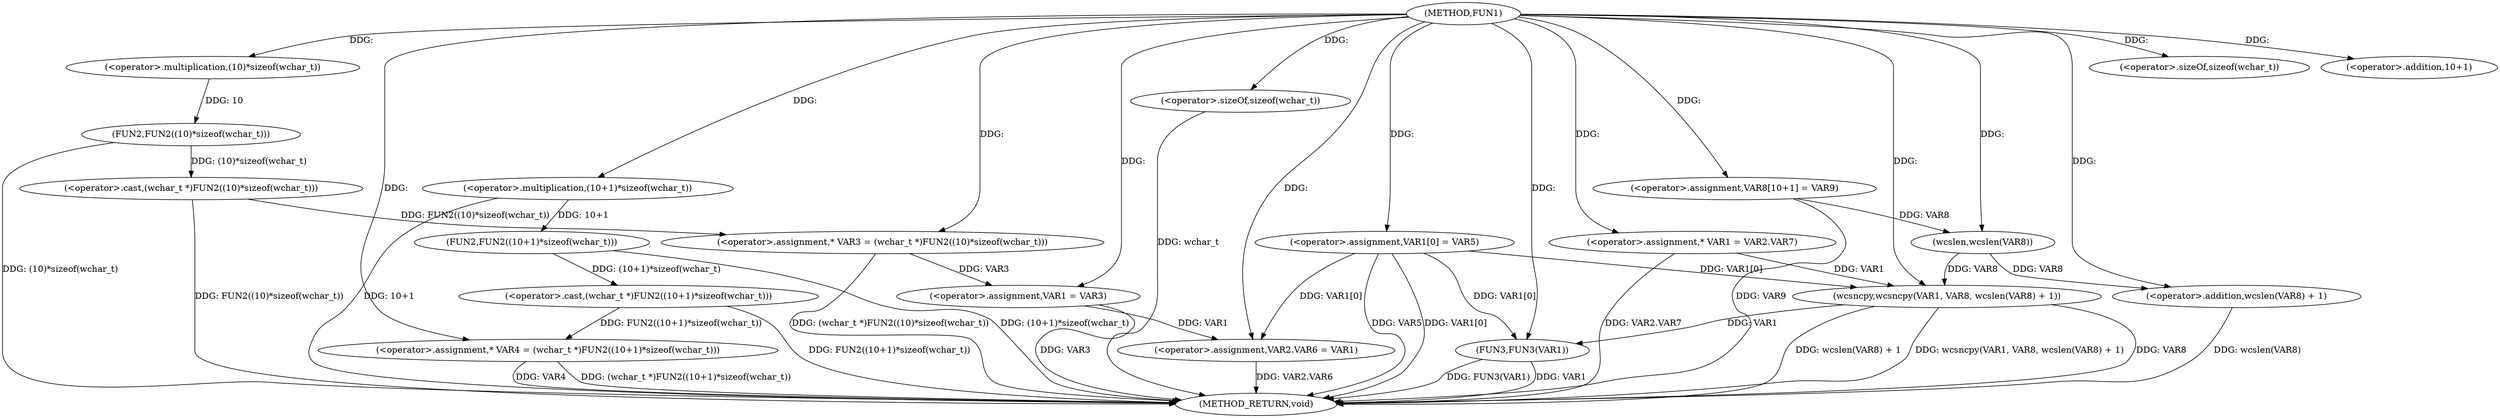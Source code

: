 digraph FUN1 {  
"1000100" [label = "(METHOD,FUN1)" ]
"1000160" [label = "(METHOD_RETURN,void)" ]
"1000105" [label = "(<operator>.assignment,* VAR3 = (wchar_t *)FUN2((10)*sizeof(wchar_t)))" ]
"1000107" [label = "(<operator>.cast,(wchar_t *)FUN2((10)*sizeof(wchar_t)))" ]
"1000109" [label = "(FUN2,FUN2((10)*sizeof(wchar_t)))" ]
"1000110" [label = "(<operator>.multiplication,(10)*sizeof(wchar_t))" ]
"1000112" [label = "(<operator>.sizeOf,sizeof(wchar_t))" ]
"1000115" [label = "(<operator>.assignment,* VAR4 = (wchar_t *)FUN2((10+1)*sizeof(wchar_t)))" ]
"1000117" [label = "(<operator>.cast,(wchar_t *)FUN2((10+1)*sizeof(wchar_t)))" ]
"1000119" [label = "(FUN2,FUN2((10+1)*sizeof(wchar_t)))" ]
"1000120" [label = "(<operator>.multiplication,(10+1)*sizeof(wchar_t))" ]
"1000121" [label = "(<operator>.addition,10+1)" ]
"1000124" [label = "(<operator>.sizeOf,sizeof(wchar_t))" ]
"1000126" [label = "(<operator>.assignment,VAR1 = VAR3)" ]
"1000129" [label = "(<operator>.assignment,VAR1[0] = VAR5)" ]
"1000134" [label = "(<operator>.assignment,VAR2.VAR6 = VAR1)" ]
"1000141" [label = "(<operator>.assignment,* VAR1 = VAR2.VAR7)" ]
"1000148" [label = "(<operator>.assignment,VAR8[10+1] = VAR9)" ]
"1000151" [label = "(wcsncpy,wcsncpy(VAR1, VAR8, wcslen(VAR8) + 1))" ]
"1000154" [label = "(<operator>.addition,wcslen(VAR8) + 1)" ]
"1000155" [label = "(wcslen,wcslen(VAR8))" ]
"1000158" [label = "(FUN3,FUN3(VAR1))" ]
  "1000124" -> "1000160"  [ label = "DDG: wchar_t"] 
  "1000151" -> "1000160"  [ label = "DDG: VAR8"] 
  "1000129" -> "1000160"  [ label = "DDG: VAR5"] 
  "1000151" -> "1000160"  [ label = "DDG: wcslen(VAR8) + 1"] 
  "1000141" -> "1000160"  [ label = "DDG: VAR2.VAR7"] 
  "1000148" -> "1000160"  [ label = "DDG: VAR9"] 
  "1000126" -> "1000160"  [ label = "DDG: VAR3"] 
  "1000117" -> "1000160"  [ label = "DDG: FUN2((10+1)*sizeof(wchar_t))"] 
  "1000115" -> "1000160"  [ label = "DDG: VAR4"] 
  "1000107" -> "1000160"  [ label = "DDG: FUN2((10)*sizeof(wchar_t))"] 
  "1000158" -> "1000160"  [ label = "DDG: VAR1"] 
  "1000115" -> "1000160"  [ label = "DDG: (wchar_t *)FUN2((10+1)*sizeof(wchar_t))"] 
  "1000129" -> "1000160"  [ label = "DDG: VAR1[0]"] 
  "1000105" -> "1000160"  [ label = "DDG: (wchar_t *)FUN2((10)*sizeof(wchar_t))"] 
  "1000151" -> "1000160"  [ label = "DDG: wcsncpy(VAR1, VAR8, wcslen(VAR8) + 1)"] 
  "1000154" -> "1000160"  [ label = "DDG: wcslen(VAR8)"] 
  "1000158" -> "1000160"  [ label = "DDG: FUN3(VAR1)"] 
  "1000120" -> "1000160"  [ label = "DDG: 10+1"] 
  "1000134" -> "1000160"  [ label = "DDG: VAR2.VAR6"] 
  "1000109" -> "1000160"  [ label = "DDG: (10)*sizeof(wchar_t)"] 
  "1000119" -> "1000160"  [ label = "DDG: (10+1)*sizeof(wchar_t)"] 
  "1000107" -> "1000105"  [ label = "DDG: FUN2((10)*sizeof(wchar_t))"] 
  "1000100" -> "1000105"  [ label = "DDG: "] 
  "1000109" -> "1000107"  [ label = "DDG: (10)*sizeof(wchar_t)"] 
  "1000110" -> "1000109"  [ label = "DDG: 10"] 
  "1000100" -> "1000110"  [ label = "DDG: "] 
  "1000100" -> "1000112"  [ label = "DDG: "] 
  "1000117" -> "1000115"  [ label = "DDG: FUN2((10+1)*sizeof(wchar_t))"] 
  "1000100" -> "1000115"  [ label = "DDG: "] 
  "1000119" -> "1000117"  [ label = "DDG: (10+1)*sizeof(wchar_t)"] 
  "1000120" -> "1000119"  [ label = "DDG: 10+1"] 
  "1000100" -> "1000120"  [ label = "DDG: "] 
  "1000100" -> "1000121"  [ label = "DDG: "] 
  "1000100" -> "1000124"  [ label = "DDG: "] 
  "1000105" -> "1000126"  [ label = "DDG: VAR3"] 
  "1000100" -> "1000126"  [ label = "DDG: "] 
  "1000100" -> "1000129"  [ label = "DDG: "] 
  "1000129" -> "1000134"  [ label = "DDG: VAR1[0]"] 
  "1000126" -> "1000134"  [ label = "DDG: VAR1"] 
  "1000100" -> "1000134"  [ label = "DDG: "] 
  "1000100" -> "1000141"  [ label = "DDG: "] 
  "1000100" -> "1000148"  [ label = "DDG: "] 
  "1000129" -> "1000151"  [ label = "DDG: VAR1[0]"] 
  "1000141" -> "1000151"  [ label = "DDG: VAR1"] 
  "1000100" -> "1000151"  [ label = "DDG: "] 
  "1000155" -> "1000151"  [ label = "DDG: VAR8"] 
  "1000155" -> "1000154"  [ label = "DDG: VAR8"] 
  "1000148" -> "1000155"  [ label = "DDG: VAR8"] 
  "1000100" -> "1000155"  [ label = "DDG: "] 
  "1000100" -> "1000154"  [ label = "DDG: "] 
  "1000129" -> "1000158"  [ label = "DDG: VAR1[0]"] 
  "1000151" -> "1000158"  [ label = "DDG: VAR1"] 
  "1000100" -> "1000158"  [ label = "DDG: "] 
}
